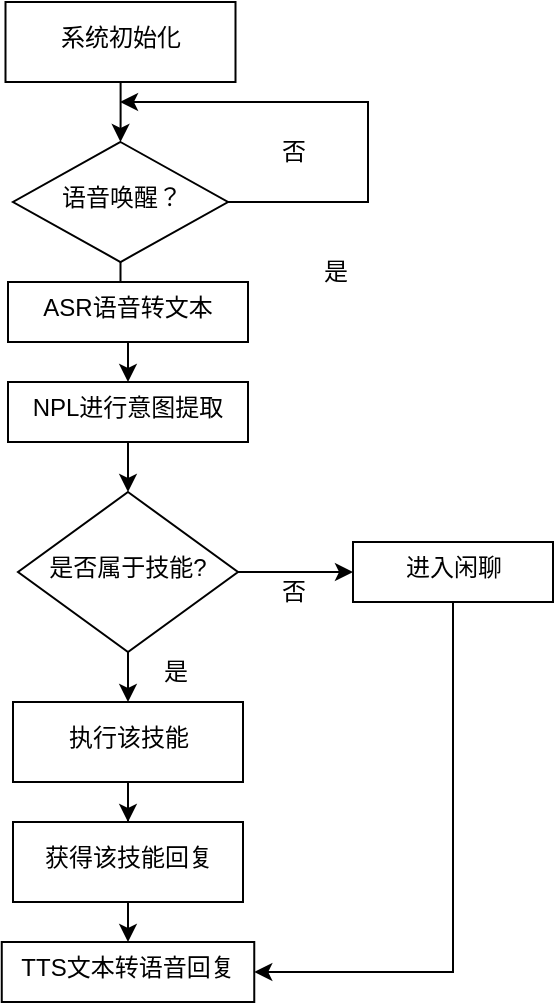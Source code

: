<mxfile version="18.1.1" type="github">
  <diagram id="C5RBs43oDa-KdzZeNtuy" name="Page-1">
    <mxGraphModel dx="1292" dy="545" grid="0" gridSize="10" guides="1" tooltips="1" connect="1" arrows="1" fold="1" page="1" pageScale="1" pageWidth="827" pageHeight="1169" math="0" shadow="0">
      <root>
        <mxCell id="WIyWlLk6GJQsqaUBKTNV-0" />
        <mxCell id="WIyWlLk6GJQsqaUBKTNV-1" parent="WIyWlLk6GJQsqaUBKTNV-0" />
        <mxCell id="y1VJf1b-ma_i-xIwA6ot-2" style="edgeStyle=orthogonalEdgeStyle;rounded=0;orthogonalLoop=1;jettySize=auto;html=1;exitX=1;exitY=0.5;exitDx=0;exitDy=0;" edge="1" parent="WIyWlLk6GJQsqaUBKTNV-1" source="SzYyGmYEJWDLY--DbEmP-0">
          <mxGeometry relative="1" as="geometry">
            <mxPoint x="336" y="120" as="targetPoint" />
            <Array as="points">
              <mxPoint x="460" y="170" />
              <mxPoint x="460" y="120" />
              <mxPoint x="336" y="120" />
            </Array>
          </mxGeometry>
        </mxCell>
        <mxCell id="y1VJf1b-ma_i-xIwA6ot-3" value="" style="edgeStyle=orthogonalEdgeStyle;rounded=0;orthogonalLoop=1;jettySize=auto;html=1;" edge="1" parent="WIyWlLk6GJQsqaUBKTNV-1" source="SzYyGmYEJWDLY--DbEmP-0" target="SzYyGmYEJWDLY--DbEmP-7">
          <mxGeometry relative="1" as="geometry" />
        </mxCell>
        <mxCell id="SzYyGmYEJWDLY--DbEmP-0" value="语音唤醒？" style="rhombus;whiteSpace=wrap;html=1;shadow=0;fontFamily=Helvetica;fontSize=12;align=center;strokeWidth=1;spacing=6;spacingTop=-4;" parent="WIyWlLk6GJQsqaUBKTNV-1" vertex="1">
          <mxGeometry x="282.5" y="140" width="107.5" height="60" as="geometry" />
        </mxCell>
        <mxCell id="SzYyGmYEJWDLY--DbEmP-3" value="否" style="text;html=1;strokeColor=none;fillColor=none;align=center;verticalAlign=middle;whiteSpace=wrap;rounded=0;" parent="WIyWlLk6GJQsqaUBKTNV-1" vertex="1">
          <mxGeometry x="392.5" y="130" width="60" height="30" as="geometry" />
        </mxCell>
        <mxCell id="SzYyGmYEJWDLY--DbEmP-4" value="ASR语音转文本" style="whiteSpace=wrap;html=1;shadow=0;strokeWidth=1;spacing=6;spacingTop=-4;" parent="WIyWlLk6GJQsqaUBKTNV-1" vertex="1">
          <mxGeometry x="280" y="210" width="120" height="30" as="geometry" />
        </mxCell>
        <mxCell id="SzYyGmYEJWDLY--DbEmP-6" value="是" style="text;html=1;strokeColor=none;fillColor=none;align=center;verticalAlign=middle;whiteSpace=wrap;rounded=0;" parent="WIyWlLk6GJQsqaUBKTNV-1" vertex="1">
          <mxGeometry x="414" y="190" width="60" height="30" as="geometry" />
        </mxCell>
        <mxCell id="y1VJf1b-ma_i-xIwA6ot-4" value="" style="edgeStyle=orthogonalEdgeStyle;rounded=0;orthogonalLoop=1;jettySize=auto;html=1;" edge="1" parent="WIyWlLk6GJQsqaUBKTNV-1" source="SzYyGmYEJWDLY--DbEmP-7" target="SzYyGmYEJWDLY--DbEmP-9">
          <mxGeometry relative="1" as="geometry" />
        </mxCell>
        <mxCell id="SzYyGmYEJWDLY--DbEmP-7" value="NPL进行意图提取" style="whiteSpace=wrap;html=1;shadow=0;strokeWidth=1;spacing=6;spacingTop=-4;" parent="WIyWlLk6GJQsqaUBKTNV-1" vertex="1">
          <mxGeometry x="280" y="260" width="120" height="30" as="geometry" />
        </mxCell>
        <mxCell id="SzYyGmYEJWDLY--DbEmP-13" value="" style="edgeStyle=orthogonalEdgeStyle;rounded=0;orthogonalLoop=1;jettySize=auto;html=1;" parent="WIyWlLk6GJQsqaUBKTNV-1" source="SzYyGmYEJWDLY--DbEmP-9" target="SzYyGmYEJWDLY--DbEmP-11" edge="1">
          <mxGeometry relative="1" as="geometry" />
        </mxCell>
        <mxCell id="SzYyGmYEJWDLY--DbEmP-14" value="" style="edgeStyle=orthogonalEdgeStyle;rounded=0;orthogonalLoop=1;jettySize=auto;html=1;" parent="WIyWlLk6GJQsqaUBKTNV-1" source="SzYyGmYEJWDLY--DbEmP-9" target="SzYyGmYEJWDLY--DbEmP-12" edge="1">
          <mxGeometry relative="1" as="geometry" />
        </mxCell>
        <mxCell id="SzYyGmYEJWDLY--DbEmP-9" value="是否属于技能?" style="rhombus;whiteSpace=wrap;html=1;shadow=0;fontFamily=Helvetica;fontSize=12;align=center;strokeWidth=1;spacing=6;spacingTop=-4;" parent="WIyWlLk6GJQsqaUBKTNV-1" vertex="1">
          <mxGeometry x="285" y="315" width="110" height="80" as="geometry" />
        </mxCell>
        <mxCell id="SzYyGmYEJWDLY--DbEmP-19" value="" style="edgeStyle=orthogonalEdgeStyle;rounded=0;orthogonalLoop=1;jettySize=auto;html=1;" parent="WIyWlLk6GJQsqaUBKTNV-1" source="SzYyGmYEJWDLY--DbEmP-11" target="SzYyGmYEJWDLY--DbEmP-18" edge="1">
          <mxGeometry relative="1" as="geometry" />
        </mxCell>
        <mxCell id="SzYyGmYEJWDLY--DbEmP-11" value="执行该技能" style="whiteSpace=wrap;html=1;shadow=0;strokeWidth=1;spacing=6;spacingTop=-4;" parent="WIyWlLk6GJQsqaUBKTNV-1" vertex="1">
          <mxGeometry x="282.5" y="420" width="115" height="40" as="geometry" />
        </mxCell>
        <mxCell id="SzYyGmYEJWDLY--DbEmP-22" style="edgeStyle=orthogonalEdgeStyle;rounded=0;orthogonalLoop=1;jettySize=auto;html=1;exitX=0.5;exitY=1;exitDx=0;exitDy=0;entryX=1;entryY=0.5;entryDx=0;entryDy=0;" parent="WIyWlLk6GJQsqaUBKTNV-1" source="SzYyGmYEJWDLY--DbEmP-12" target="SzYyGmYEJWDLY--DbEmP-20" edge="1">
          <mxGeometry relative="1" as="geometry" />
        </mxCell>
        <mxCell id="SzYyGmYEJWDLY--DbEmP-12" value="进入闲聊" style="whiteSpace=wrap;html=1;shadow=0;strokeWidth=1;spacing=6;spacingTop=-4;" parent="WIyWlLk6GJQsqaUBKTNV-1" vertex="1">
          <mxGeometry x="452.5" y="340" width="100" height="30" as="geometry" />
        </mxCell>
        <mxCell id="SzYyGmYEJWDLY--DbEmP-15" value="是" style="text;html=1;strokeColor=none;fillColor=none;align=center;verticalAlign=middle;whiteSpace=wrap;rounded=0;" parent="WIyWlLk6GJQsqaUBKTNV-1" vertex="1">
          <mxGeometry x="333.75" y="390" width="60" height="30" as="geometry" />
        </mxCell>
        <mxCell id="SzYyGmYEJWDLY--DbEmP-17" value="否" style="text;html=1;strokeColor=none;fillColor=none;align=center;verticalAlign=middle;whiteSpace=wrap;rounded=0;" parent="WIyWlLk6GJQsqaUBKTNV-1" vertex="1">
          <mxGeometry x="392.5" y="350" width="60" height="30" as="geometry" />
        </mxCell>
        <mxCell id="SzYyGmYEJWDLY--DbEmP-21" value="" style="edgeStyle=orthogonalEdgeStyle;rounded=0;orthogonalLoop=1;jettySize=auto;html=1;" parent="WIyWlLk6GJQsqaUBKTNV-1" source="SzYyGmYEJWDLY--DbEmP-18" target="SzYyGmYEJWDLY--DbEmP-20" edge="1">
          <mxGeometry relative="1" as="geometry" />
        </mxCell>
        <mxCell id="SzYyGmYEJWDLY--DbEmP-18" value="获得该技能回复" style="whiteSpace=wrap;html=1;shadow=0;strokeWidth=1;spacing=6;spacingTop=-4;" parent="WIyWlLk6GJQsqaUBKTNV-1" vertex="1">
          <mxGeometry x="282.5" y="480" width="115" height="40" as="geometry" />
        </mxCell>
        <mxCell id="SzYyGmYEJWDLY--DbEmP-20" value="TTS文本转语音回复" style="whiteSpace=wrap;html=1;shadow=0;strokeWidth=1;spacing=6;spacingTop=-4;" parent="WIyWlLk6GJQsqaUBKTNV-1" vertex="1">
          <mxGeometry x="276.88" y="540" width="126.25" height="30" as="geometry" />
        </mxCell>
        <mxCell id="y1VJf1b-ma_i-xIwA6ot-1" value="" style="edgeStyle=orthogonalEdgeStyle;rounded=0;orthogonalLoop=1;jettySize=auto;html=1;" edge="1" parent="WIyWlLk6GJQsqaUBKTNV-1" source="y1VJf1b-ma_i-xIwA6ot-0" target="SzYyGmYEJWDLY--DbEmP-0">
          <mxGeometry relative="1" as="geometry" />
        </mxCell>
        <mxCell id="y1VJf1b-ma_i-xIwA6ot-0" value="系统初始化" style="whiteSpace=wrap;html=1;shadow=0;strokeWidth=1;spacing=6;spacingTop=-4;" vertex="1" parent="WIyWlLk6GJQsqaUBKTNV-1">
          <mxGeometry x="278.75" y="70" width="115" height="40" as="geometry" />
        </mxCell>
      </root>
    </mxGraphModel>
  </diagram>
</mxfile>
